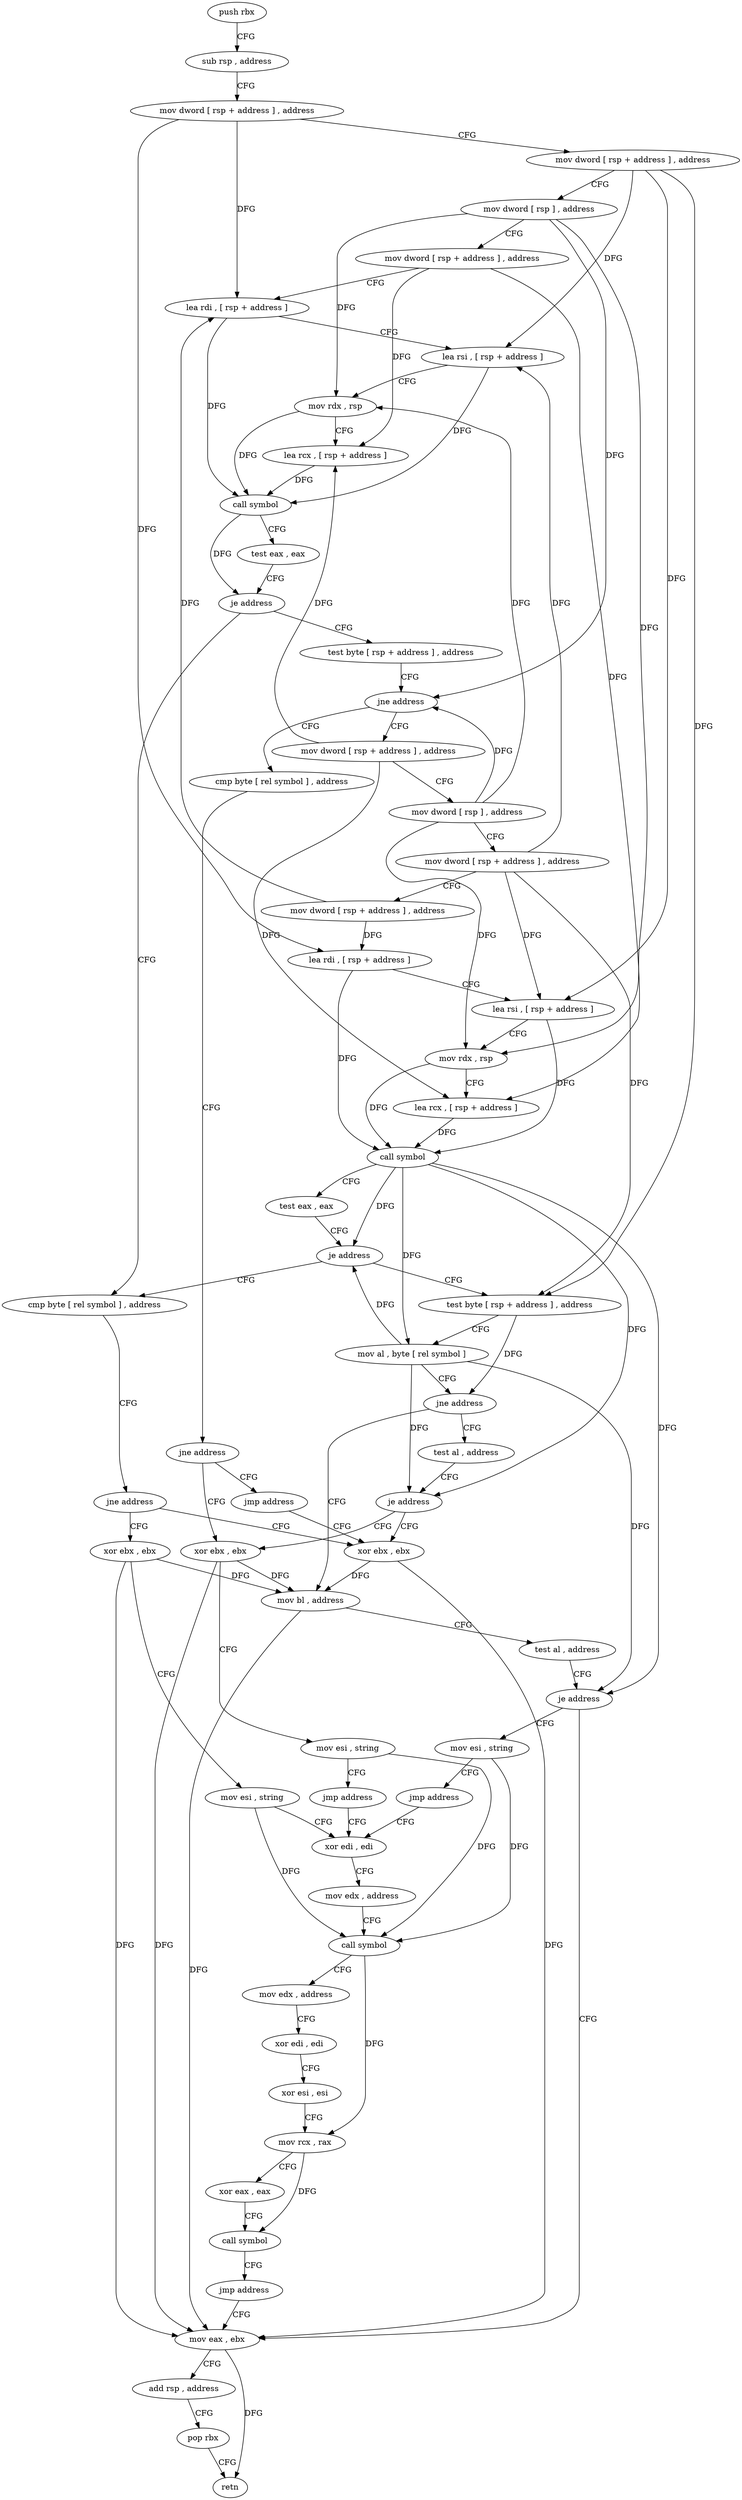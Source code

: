 digraph "func" {
"4207008" [label = "push rbx" ]
"4207009" [label = "sub rsp , address" ]
"4207013" [label = "mov dword [ rsp + address ] , address" ]
"4207021" [label = "mov dword [ rsp + address ] , address" ]
"4207029" [label = "mov dword [ rsp ] , address" ]
"4207036" [label = "mov dword [ rsp + address ] , address" ]
"4207044" [label = "lea rdi , [ rsp + address ]" ]
"4207049" [label = "lea rsi , [ rsp + address ]" ]
"4207054" [label = "mov rdx , rsp" ]
"4207057" [label = "lea rcx , [ rsp + address ]" ]
"4207062" [label = "call symbol" ]
"4207067" [label = "test eax , eax" ]
"4207069" [label = "je address" ]
"4207176" [label = "cmp byte [ rel symbol ] , address" ]
"4207071" [label = "test byte [ rsp + address ] , address" ]
"4207183" [label = "jne address" ]
"4207225" [label = "xor ebx , ebx" ]
"4207185" [label = "xor ebx , ebx" ]
"4207076" [label = "jne address" ]
"4207092" [label = "mov dword [ rsp + address ] , address" ]
"4207078" [label = "cmp byte [ rel symbol ] , address" ]
"4207227" [label = "mov eax , ebx" ]
"4207187" [label = "mov esi , string" ]
"4207192" [label = "xor edi , edi" ]
"4207100" [label = "mov dword [ rsp ] , address" ]
"4207107" [label = "mov dword [ rsp + address ] , address" ]
"4207115" [label = "mov dword [ rsp + address ] , address" ]
"4207123" [label = "lea rdi , [ rsp + address ]" ]
"4207128" [label = "lea rsi , [ rsp + address ]" ]
"4207133" [label = "mov rdx , rsp" ]
"4207136" [label = "lea rcx , [ rsp + address ]" ]
"4207141" [label = "call symbol" ]
"4207146" [label = "test eax , eax" ]
"4207148" [label = "je address" ]
"4207150" [label = "test byte [ rsp + address ] , address" ]
"4207085" [label = "jne address" ]
"4207167" [label = "xor ebx , ebx" ]
"4207087" [label = "jmp address" ]
"4207229" [label = "add rsp , address" ]
"4207233" [label = "pop rbx" ]
"4207234" [label = "retn" ]
"4207155" [label = "mov al , byte [ rel symbol ]" ]
"4207161" [label = "jne address" ]
"4207235" [label = "mov bl , address" ]
"4207163" [label = "test al , address" ]
"4207169" [label = "mov esi , string" ]
"4207174" [label = "jmp address" ]
"4207237" [label = "test al , address" ]
"4207239" [label = "je address" ]
"4207241" [label = "mov esi , string" ]
"4207165" [label = "je address" ]
"4207194" [label = "mov edx , address" ]
"4207199" [label = "call symbol" ]
"4207204" [label = "mov edx , address" ]
"4207209" [label = "xor edi , edi" ]
"4207211" [label = "xor esi , esi" ]
"4207213" [label = "mov rcx , rax" ]
"4207216" [label = "xor eax , eax" ]
"4207218" [label = "call symbol" ]
"4207223" [label = "jmp address" ]
"4207246" [label = "jmp address" ]
"4207008" -> "4207009" [ label = "CFG" ]
"4207009" -> "4207013" [ label = "CFG" ]
"4207013" -> "4207021" [ label = "CFG" ]
"4207013" -> "4207044" [ label = "DFG" ]
"4207013" -> "4207123" [ label = "DFG" ]
"4207021" -> "4207029" [ label = "CFG" ]
"4207021" -> "4207150" [ label = "DFG" ]
"4207021" -> "4207049" [ label = "DFG" ]
"4207021" -> "4207128" [ label = "DFG" ]
"4207029" -> "4207036" [ label = "CFG" ]
"4207029" -> "4207076" [ label = "DFG" ]
"4207029" -> "4207054" [ label = "DFG" ]
"4207029" -> "4207133" [ label = "DFG" ]
"4207036" -> "4207044" [ label = "CFG" ]
"4207036" -> "4207057" [ label = "DFG" ]
"4207036" -> "4207136" [ label = "DFG" ]
"4207044" -> "4207049" [ label = "CFG" ]
"4207044" -> "4207062" [ label = "DFG" ]
"4207049" -> "4207054" [ label = "CFG" ]
"4207049" -> "4207062" [ label = "DFG" ]
"4207054" -> "4207057" [ label = "CFG" ]
"4207054" -> "4207062" [ label = "DFG" ]
"4207057" -> "4207062" [ label = "DFG" ]
"4207062" -> "4207067" [ label = "CFG" ]
"4207062" -> "4207069" [ label = "DFG" ]
"4207067" -> "4207069" [ label = "CFG" ]
"4207069" -> "4207176" [ label = "CFG" ]
"4207069" -> "4207071" [ label = "CFG" ]
"4207176" -> "4207183" [ label = "CFG" ]
"4207071" -> "4207076" [ label = "CFG" ]
"4207183" -> "4207225" [ label = "CFG" ]
"4207183" -> "4207185" [ label = "CFG" ]
"4207225" -> "4207227" [ label = "DFG" ]
"4207225" -> "4207235" [ label = "DFG" ]
"4207185" -> "4207187" [ label = "CFG" ]
"4207185" -> "4207227" [ label = "DFG" ]
"4207185" -> "4207235" [ label = "DFG" ]
"4207076" -> "4207092" [ label = "CFG" ]
"4207076" -> "4207078" [ label = "CFG" ]
"4207092" -> "4207100" [ label = "CFG" ]
"4207092" -> "4207057" [ label = "DFG" ]
"4207092" -> "4207136" [ label = "DFG" ]
"4207078" -> "4207085" [ label = "CFG" ]
"4207227" -> "4207229" [ label = "CFG" ]
"4207227" -> "4207234" [ label = "DFG" ]
"4207187" -> "4207192" [ label = "CFG" ]
"4207187" -> "4207199" [ label = "DFG" ]
"4207192" -> "4207194" [ label = "CFG" ]
"4207100" -> "4207107" [ label = "CFG" ]
"4207100" -> "4207054" [ label = "DFG" ]
"4207100" -> "4207076" [ label = "DFG" ]
"4207100" -> "4207133" [ label = "DFG" ]
"4207107" -> "4207115" [ label = "CFG" ]
"4207107" -> "4207049" [ label = "DFG" ]
"4207107" -> "4207150" [ label = "DFG" ]
"4207107" -> "4207128" [ label = "DFG" ]
"4207115" -> "4207123" [ label = "DFG" ]
"4207115" -> "4207044" [ label = "DFG" ]
"4207123" -> "4207128" [ label = "CFG" ]
"4207123" -> "4207141" [ label = "DFG" ]
"4207128" -> "4207133" [ label = "CFG" ]
"4207128" -> "4207141" [ label = "DFG" ]
"4207133" -> "4207136" [ label = "CFG" ]
"4207133" -> "4207141" [ label = "DFG" ]
"4207136" -> "4207141" [ label = "DFG" ]
"4207141" -> "4207146" [ label = "CFG" ]
"4207141" -> "4207148" [ label = "DFG" ]
"4207141" -> "4207155" [ label = "DFG" ]
"4207141" -> "4207239" [ label = "DFG" ]
"4207141" -> "4207165" [ label = "DFG" ]
"4207146" -> "4207148" [ label = "CFG" ]
"4207148" -> "4207176" [ label = "CFG" ]
"4207148" -> "4207150" [ label = "CFG" ]
"4207150" -> "4207155" [ label = "CFG" ]
"4207150" -> "4207161" [ label = "DFG" ]
"4207085" -> "4207167" [ label = "CFG" ]
"4207085" -> "4207087" [ label = "CFG" ]
"4207167" -> "4207169" [ label = "CFG" ]
"4207167" -> "4207227" [ label = "DFG" ]
"4207167" -> "4207235" [ label = "DFG" ]
"4207087" -> "4207225" [ label = "CFG" ]
"4207229" -> "4207233" [ label = "CFG" ]
"4207233" -> "4207234" [ label = "CFG" ]
"4207155" -> "4207161" [ label = "CFG" ]
"4207155" -> "4207148" [ label = "DFG" ]
"4207155" -> "4207239" [ label = "DFG" ]
"4207155" -> "4207165" [ label = "DFG" ]
"4207161" -> "4207235" [ label = "CFG" ]
"4207161" -> "4207163" [ label = "CFG" ]
"4207235" -> "4207237" [ label = "CFG" ]
"4207235" -> "4207227" [ label = "DFG" ]
"4207163" -> "4207165" [ label = "CFG" ]
"4207169" -> "4207174" [ label = "CFG" ]
"4207169" -> "4207199" [ label = "DFG" ]
"4207174" -> "4207192" [ label = "CFG" ]
"4207237" -> "4207239" [ label = "CFG" ]
"4207239" -> "4207227" [ label = "CFG" ]
"4207239" -> "4207241" [ label = "CFG" ]
"4207241" -> "4207246" [ label = "CFG" ]
"4207241" -> "4207199" [ label = "DFG" ]
"4207165" -> "4207225" [ label = "CFG" ]
"4207165" -> "4207167" [ label = "CFG" ]
"4207194" -> "4207199" [ label = "CFG" ]
"4207199" -> "4207204" [ label = "CFG" ]
"4207199" -> "4207213" [ label = "DFG" ]
"4207204" -> "4207209" [ label = "CFG" ]
"4207209" -> "4207211" [ label = "CFG" ]
"4207211" -> "4207213" [ label = "CFG" ]
"4207213" -> "4207216" [ label = "CFG" ]
"4207213" -> "4207218" [ label = "DFG" ]
"4207216" -> "4207218" [ label = "CFG" ]
"4207218" -> "4207223" [ label = "CFG" ]
"4207223" -> "4207227" [ label = "CFG" ]
"4207246" -> "4207192" [ label = "CFG" ]
}

